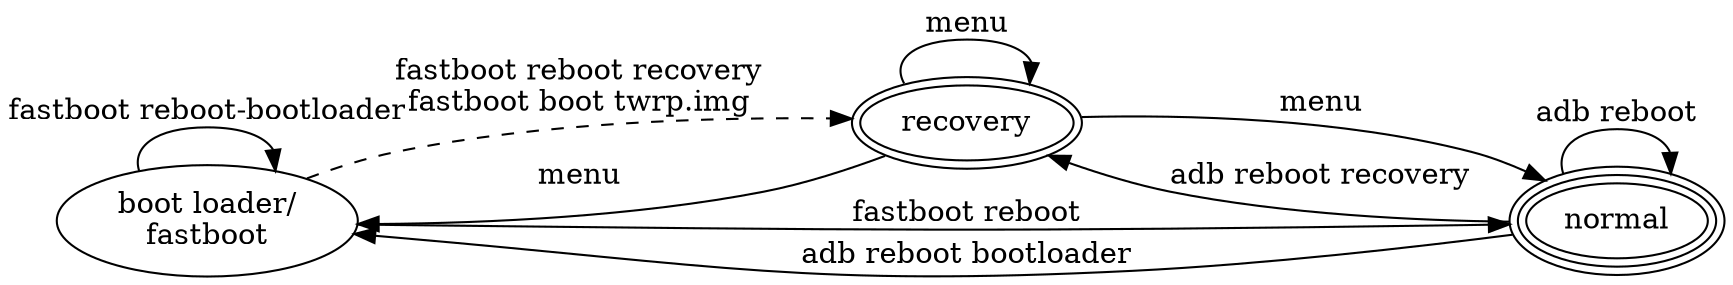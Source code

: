 // dot -Tsvg boot.dot > boot.svg
digraph "android modes" {

    rankdir = LR;
    overlap = scale;

    blfb [ label="boot loader/\nfastboot" ];
    recovery [ label="recovery"; peripheries="2" ];
    normal [ label="normal"; peripheries="3" ];
    blfb -> blfb [ label="fastboot reboot-bootloader" ];
    blfb -> recovery [ style=dashed; label="fastboot reboot recovery\nfastboot boot twrp.img" ];
    blfb -> normal [ label="fastboot reboot" ];
    recovery -> { normal recovery blfb } [ label="menu" ];
    normal -> blfb [ label="adb reboot bootloader" ];
    normal -> recovery [ label="adb reboot recovery" ];
    normal -> normal [ label="adb reboot" ];

/*
    blfb2 [ label="boot loader/\nfastboot" ];
    recovery2 [ label="recovery"; peripheries="2" ];
    normal2 [ label="normal"; peripheries="3" ];
    blfb2 -> blfb2 [ color="red"; fontcolor="red"; label="fastboot flash boot ...\nSuper Dangerous!!!" ];
    blfb2 -> recovery2 [ color="red"; label="fastboot flash recovery ..." ];
    blfb2 -> normal2 [ color="red"; label="fastboot flash system ..." ];
*/
}

